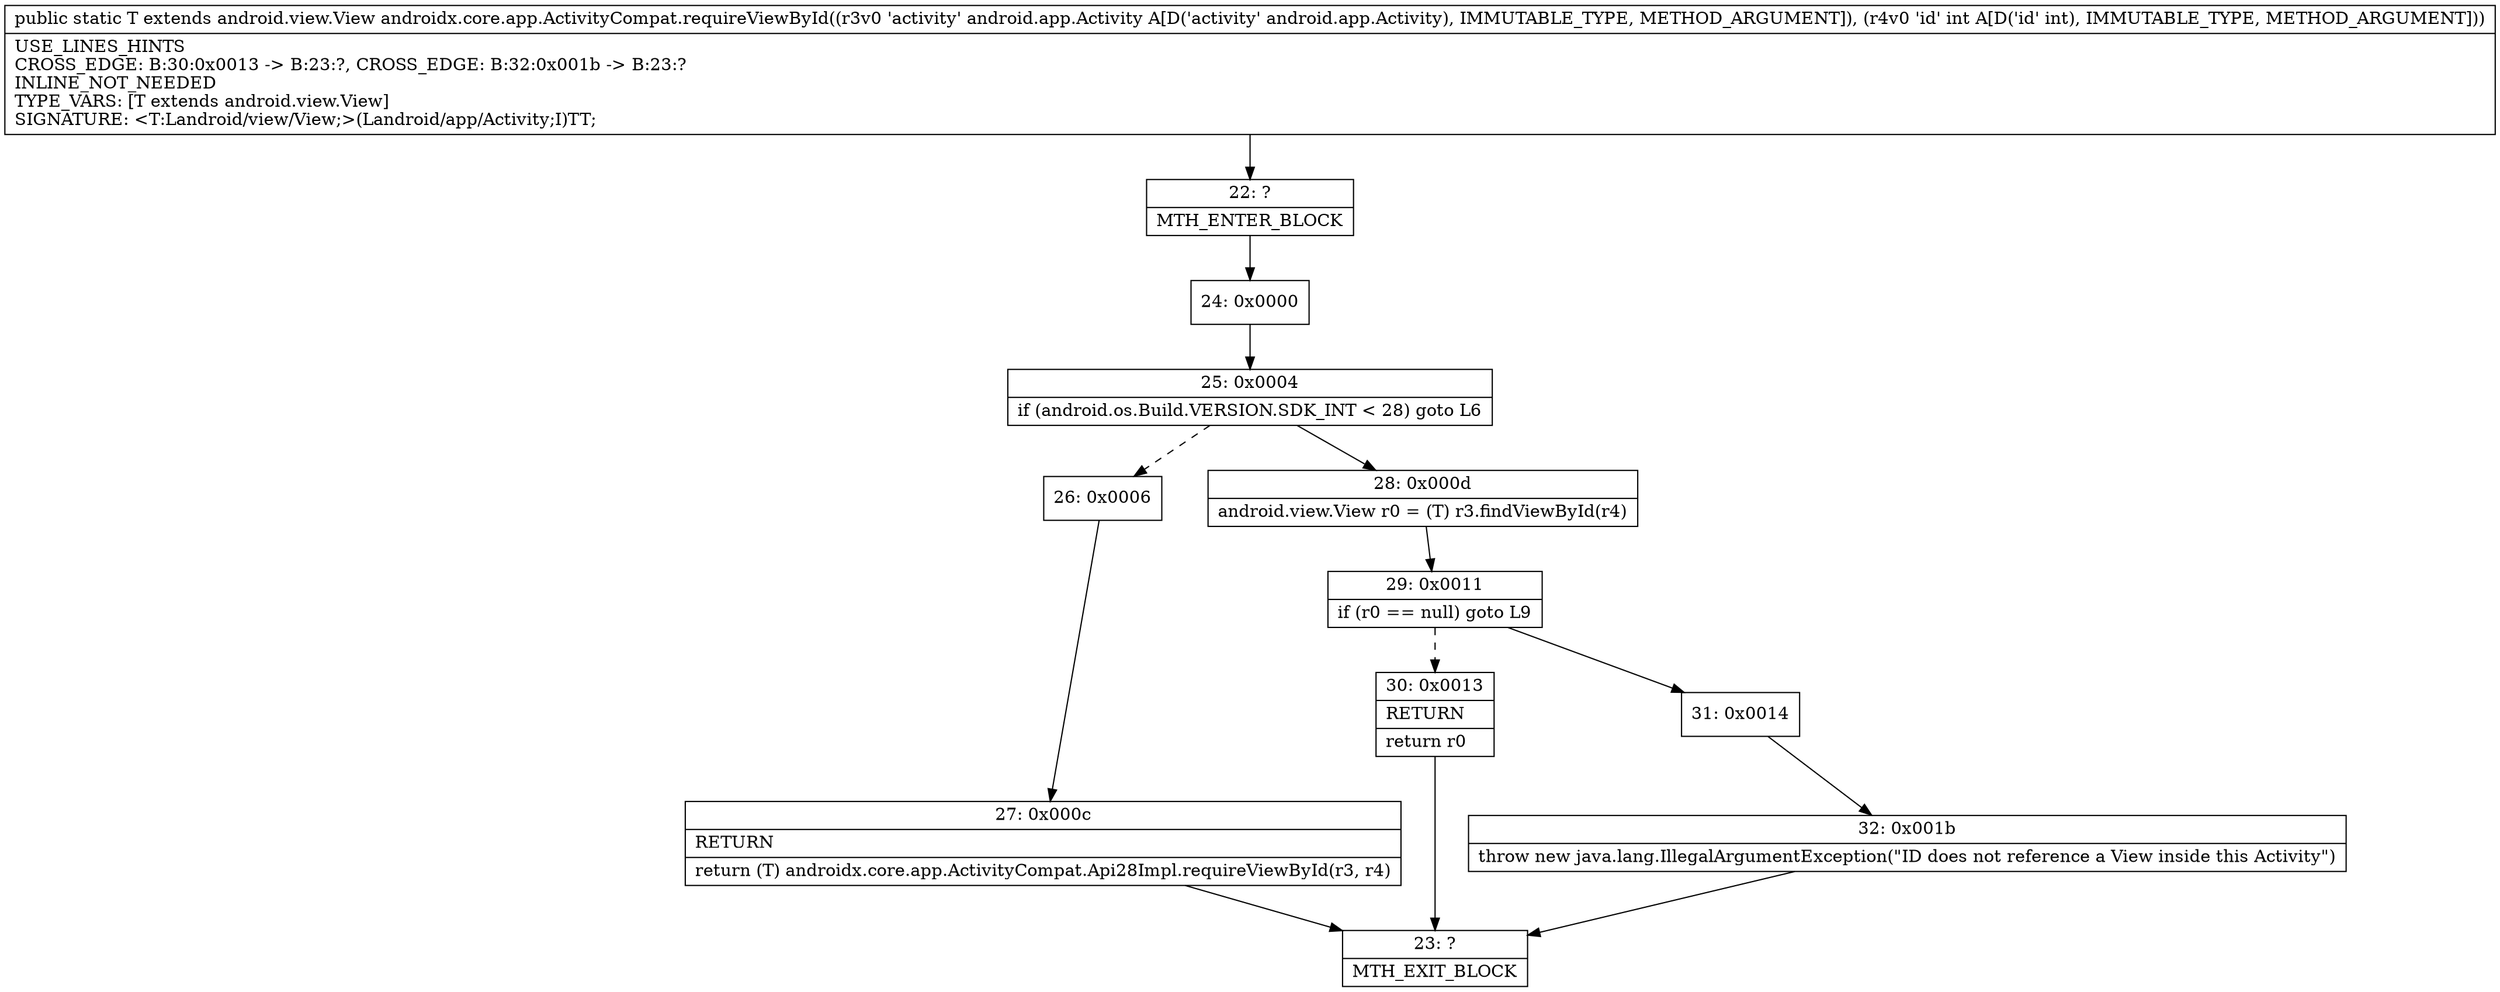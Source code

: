 digraph "CFG forandroidx.core.app.ActivityCompat.requireViewById(Landroid\/app\/Activity;I)Landroid\/view\/View;" {
Node_22 [shape=record,label="{22\:\ ?|MTH_ENTER_BLOCK\l}"];
Node_24 [shape=record,label="{24\:\ 0x0000}"];
Node_25 [shape=record,label="{25\:\ 0x0004|if (android.os.Build.VERSION.SDK_INT \< 28) goto L6\l}"];
Node_26 [shape=record,label="{26\:\ 0x0006}"];
Node_27 [shape=record,label="{27\:\ 0x000c|RETURN\l|return (T) androidx.core.app.ActivityCompat.Api28Impl.requireViewById(r3, r4)\l}"];
Node_23 [shape=record,label="{23\:\ ?|MTH_EXIT_BLOCK\l}"];
Node_28 [shape=record,label="{28\:\ 0x000d|android.view.View r0 = (T) r3.findViewById(r4)\l}"];
Node_29 [shape=record,label="{29\:\ 0x0011|if (r0 == null) goto L9\l}"];
Node_30 [shape=record,label="{30\:\ 0x0013|RETURN\l|return r0\l}"];
Node_31 [shape=record,label="{31\:\ 0x0014}"];
Node_32 [shape=record,label="{32\:\ 0x001b|throw new java.lang.IllegalArgumentException(\"ID does not reference a View inside this Activity\")\l}"];
MethodNode[shape=record,label="{public static T extends android.view.View androidx.core.app.ActivityCompat.requireViewById((r3v0 'activity' android.app.Activity A[D('activity' android.app.Activity), IMMUTABLE_TYPE, METHOD_ARGUMENT]), (r4v0 'id' int A[D('id' int), IMMUTABLE_TYPE, METHOD_ARGUMENT]))  | USE_LINES_HINTS\lCROSS_EDGE: B:30:0x0013 \-\> B:23:?, CROSS_EDGE: B:32:0x001b \-\> B:23:?\lINLINE_NOT_NEEDED\lTYPE_VARS: [T extends android.view.View]\lSIGNATURE: \<T:Landroid\/view\/View;\>(Landroid\/app\/Activity;I)TT;\l}"];
MethodNode -> Node_22;Node_22 -> Node_24;
Node_24 -> Node_25;
Node_25 -> Node_26[style=dashed];
Node_25 -> Node_28;
Node_26 -> Node_27;
Node_27 -> Node_23;
Node_28 -> Node_29;
Node_29 -> Node_30[style=dashed];
Node_29 -> Node_31;
Node_30 -> Node_23;
Node_31 -> Node_32;
Node_32 -> Node_23;
}

